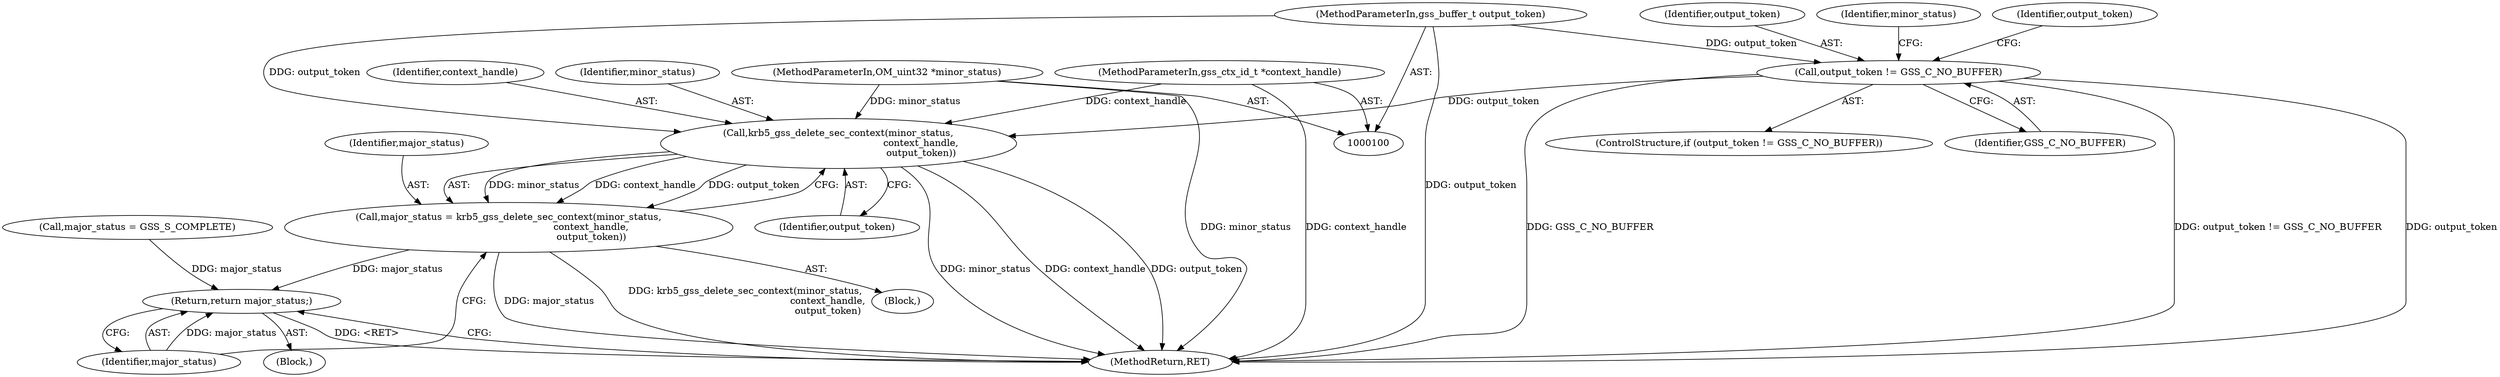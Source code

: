 digraph "1_krb5_e04f0283516e80d2f93366e0d479d13c9b5c8c2a_2@API" {
"1000164" [label="(Call,krb5_gss_delete_sec_context(minor_status,\n                                                       context_handle,\n                                                       output_token))"];
"1000101" [label="(MethodParameterIn,OM_uint32 *minor_status)"];
"1000102" [label="(MethodParameterIn,gss_ctx_id_t *context_handle)"];
"1000110" [label="(Call,output_token != GSS_C_NO_BUFFER)"];
"1000103" [label="(MethodParameterIn,gss_buffer_t output_token)"];
"1000162" [label="(Call,major_status = krb5_gss_delete_sec_context(minor_status,\n                                                       context_handle,\n                                                       output_token))"];
"1000168" [label="(Return,return major_status;)"];
"1000116" [label="(Identifier,output_token)"];
"1000109" [label="(ControlStructure,if (output_token != GSS_C_NO_BUFFER))"];
"1000111" [label="(Identifier,output_token)"];
"1000102" [label="(MethodParameterIn,gss_ctx_id_t *context_handle)"];
"1000106" [label="(Call,major_status = GSS_S_COMPLETE)"];
"1000170" [label="(MethodReturn,RET)"];
"1000101" [label="(MethodParameterIn,OM_uint32 *minor_status)"];
"1000163" [label="(Identifier,major_status)"];
"1000167" [label="(Identifier,output_token)"];
"1000110" [label="(Call,output_token != GSS_C_NO_BUFFER)"];
"1000166" [label="(Identifier,context_handle)"];
"1000168" [label="(Return,return major_status;)"];
"1000112" [label="(Identifier,GSS_C_NO_BUFFER)"];
"1000165" [label="(Identifier,minor_status)"];
"1000155" [label="(Block,)"];
"1000169" [label="(Identifier,major_status)"];
"1000164" [label="(Call,krb5_gss_delete_sec_context(minor_status,\n                                                       context_handle,\n                                                       output_token))"];
"1000162" [label="(Call,major_status = krb5_gss_delete_sec_context(minor_status,\n                                                       context_handle,\n                                                       output_token))"];
"1000103" [label="(MethodParameterIn,gss_buffer_t output_token)"];
"1000126" [label="(Identifier,minor_status)"];
"1000104" [label="(Block,)"];
"1000164" -> "1000162"  [label="AST: "];
"1000164" -> "1000167"  [label="CFG: "];
"1000165" -> "1000164"  [label="AST: "];
"1000166" -> "1000164"  [label="AST: "];
"1000167" -> "1000164"  [label="AST: "];
"1000162" -> "1000164"  [label="CFG: "];
"1000164" -> "1000170"  [label="DDG: context_handle"];
"1000164" -> "1000170"  [label="DDG: output_token"];
"1000164" -> "1000170"  [label="DDG: minor_status"];
"1000164" -> "1000162"  [label="DDG: minor_status"];
"1000164" -> "1000162"  [label="DDG: context_handle"];
"1000164" -> "1000162"  [label="DDG: output_token"];
"1000101" -> "1000164"  [label="DDG: minor_status"];
"1000102" -> "1000164"  [label="DDG: context_handle"];
"1000110" -> "1000164"  [label="DDG: output_token"];
"1000103" -> "1000164"  [label="DDG: output_token"];
"1000101" -> "1000100"  [label="AST: "];
"1000101" -> "1000170"  [label="DDG: minor_status"];
"1000102" -> "1000100"  [label="AST: "];
"1000102" -> "1000170"  [label="DDG: context_handle"];
"1000110" -> "1000109"  [label="AST: "];
"1000110" -> "1000112"  [label="CFG: "];
"1000111" -> "1000110"  [label="AST: "];
"1000112" -> "1000110"  [label="AST: "];
"1000116" -> "1000110"  [label="CFG: "];
"1000126" -> "1000110"  [label="CFG: "];
"1000110" -> "1000170"  [label="DDG: GSS_C_NO_BUFFER"];
"1000110" -> "1000170"  [label="DDG: output_token != GSS_C_NO_BUFFER"];
"1000110" -> "1000170"  [label="DDG: output_token"];
"1000103" -> "1000110"  [label="DDG: output_token"];
"1000103" -> "1000100"  [label="AST: "];
"1000103" -> "1000170"  [label="DDG: output_token"];
"1000162" -> "1000155"  [label="AST: "];
"1000163" -> "1000162"  [label="AST: "];
"1000169" -> "1000162"  [label="CFG: "];
"1000162" -> "1000170"  [label="DDG: krb5_gss_delete_sec_context(minor_status,\n                                                       context_handle,\n                                                       output_token)"];
"1000162" -> "1000170"  [label="DDG: major_status"];
"1000162" -> "1000168"  [label="DDG: major_status"];
"1000168" -> "1000104"  [label="AST: "];
"1000168" -> "1000169"  [label="CFG: "];
"1000169" -> "1000168"  [label="AST: "];
"1000170" -> "1000168"  [label="CFG: "];
"1000168" -> "1000170"  [label="DDG: <RET>"];
"1000169" -> "1000168"  [label="DDG: major_status"];
"1000106" -> "1000168"  [label="DDG: major_status"];
}
